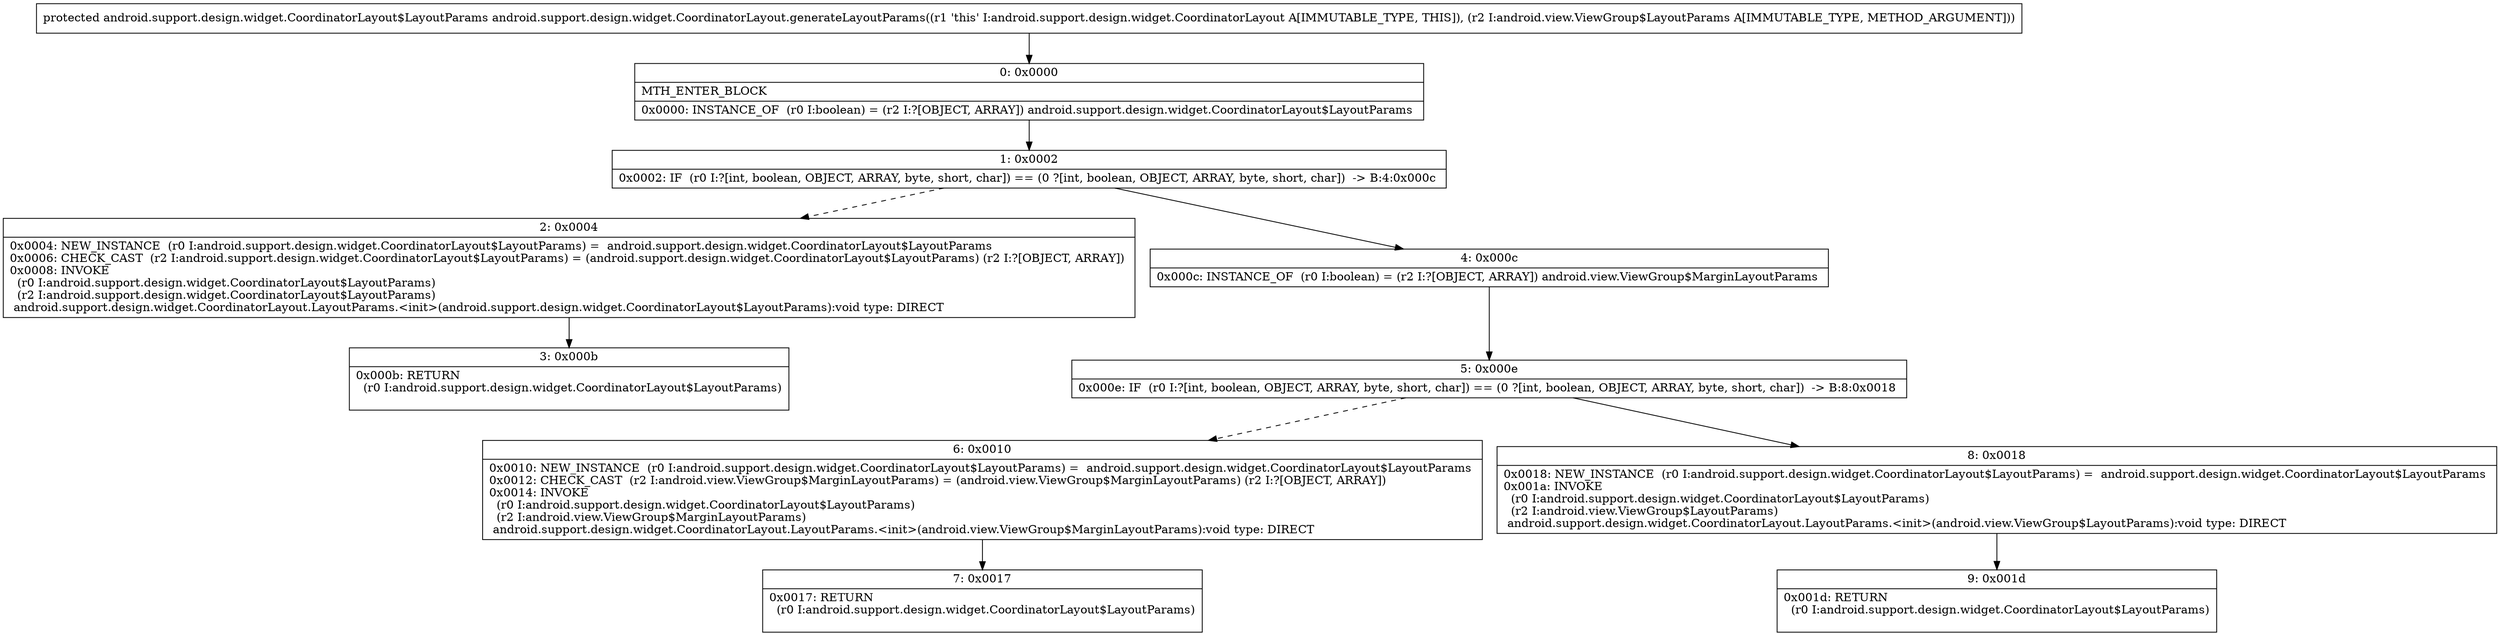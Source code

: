 digraph "CFG forandroid.support.design.widget.CoordinatorLayout.generateLayoutParams(Landroid\/view\/ViewGroup$LayoutParams;)Landroid\/support\/design\/widget\/CoordinatorLayout$LayoutParams;" {
Node_0 [shape=record,label="{0\:\ 0x0000|MTH_ENTER_BLOCK\l|0x0000: INSTANCE_OF  (r0 I:boolean) = (r2 I:?[OBJECT, ARRAY]) android.support.design.widget.CoordinatorLayout$LayoutParams \l}"];
Node_1 [shape=record,label="{1\:\ 0x0002|0x0002: IF  (r0 I:?[int, boolean, OBJECT, ARRAY, byte, short, char]) == (0 ?[int, boolean, OBJECT, ARRAY, byte, short, char])  \-\> B:4:0x000c \l}"];
Node_2 [shape=record,label="{2\:\ 0x0004|0x0004: NEW_INSTANCE  (r0 I:android.support.design.widget.CoordinatorLayout$LayoutParams) =  android.support.design.widget.CoordinatorLayout$LayoutParams \l0x0006: CHECK_CAST  (r2 I:android.support.design.widget.CoordinatorLayout$LayoutParams) = (android.support.design.widget.CoordinatorLayout$LayoutParams) (r2 I:?[OBJECT, ARRAY]) \l0x0008: INVOKE  \l  (r0 I:android.support.design.widget.CoordinatorLayout$LayoutParams)\l  (r2 I:android.support.design.widget.CoordinatorLayout$LayoutParams)\l android.support.design.widget.CoordinatorLayout.LayoutParams.\<init\>(android.support.design.widget.CoordinatorLayout$LayoutParams):void type: DIRECT \l}"];
Node_3 [shape=record,label="{3\:\ 0x000b|0x000b: RETURN  \l  (r0 I:android.support.design.widget.CoordinatorLayout$LayoutParams)\l \l}"];
Node_4 [shape=record,label="{4\:\ 0x000c|0x000c: INSTANCE_OF  (r0 I:boolean) = (r2 I:?[OBJECT, ARRAY]) android.view.ViewGroup$MarginLayoutParams \l}"];
Node_5 [shape=record,label="{5\:\ 0x000e|0x000e: IF  (r0 I:?[int, boolean, OBJECT, ARRAY, byte, short, char]) == (0 ?[int, boolean, OBJECT, ARRAY, byte, short, char])  \-\> B:8:0x0018 \l}"];
Node_6 [shape=record,label="{6\:\ 0x0010|0x0010: NEW_INSTANCE  (r0 I:android.support.design.widget.CoordinatorLayout$LayoutParams) =  android.support.design.widget.CoordinatorLayout$LayoutParams \l0x0012: CHECK_CAST  (r2 I:android.view.ViewGroup$MarginLayoutParams) = (android.view.ViewGroup$MarginLayoutParams) (r2 I:?[OBJECT, ARRAY]) \l0x0014: INVOKE  \l  (r0 I:android.support.design.widget.CoordinatorLayout$LayoutParams)\l  (r2 I:android.view.ViewGroup$MarginLayoutParams)\l android.support.design.widget.CoordinatorLayout.LayoutParams.\<init\>(android.view.ViewGroup$MarginLayoutParams):void type: DIRECT \l}"];
Node_7 [shape=record,label="{7\:\ 0x0017|0x0017: RETURN  \l  (r0 I:android.support.design.widget.CoordinatorLayout$LayoutParams)\l \l}"];
Node_8 [shape=record,label="{8\:\ 0x0018|0x0018: NEW_INSTANCE  (r0 I:android.support.design.widget.CoordinatorLayout$LayoutParams) =  android.support.design.widget.CoordinatorLayout$LayoutParams \l0x001a: INVOKE  \l  (r0 I:android.support.design.widget.CoordinatorLayout$LayoutParams)\l  (r2 I:android.view.ViewGroup$LayoutParams)\l android.support.design.widget.CoordinatorLayout.LayoutParams.\<init\>(android.view.ViewGroup$LayoutParams):void type: DIRECT \l}"];
Node_9 [shape=record,label="{9\:\ 0x001d|0x001d: RETURN  \l  (r0 I:android.support.design.widget.CoordinatorLayout$LayoutParams)\l \l}"];
MethodNode[shape=record,label="{protected android.support.design.widget.CoordinatorLayout$LayoutParams android.support.design.widget.CoordinatorLayout.generateLayoutParams((r1 'this' I:android.support.design.widget.CoordinatorLayout A[IMMUTABLE_TYPE, THIS]), (r2 I:android.view.ViewGroup$LayoutParams A[IMMUTABLE_TYPE, METHOD_ARGUMENT])) }"];
MethodNode -> Node_0;
Node_0 -> Node_1;
Node_1 -> Node_2[style=dashed];
Node_1 -> Node_4;
Node_2 -> Node_3;
Node_4 -> Node_5;
Node_5 -> Node_6[style=dashed];
Node_5 -> Node_8;
Node_6 -> Node_7;
Node_8 -> Node_9;
}

